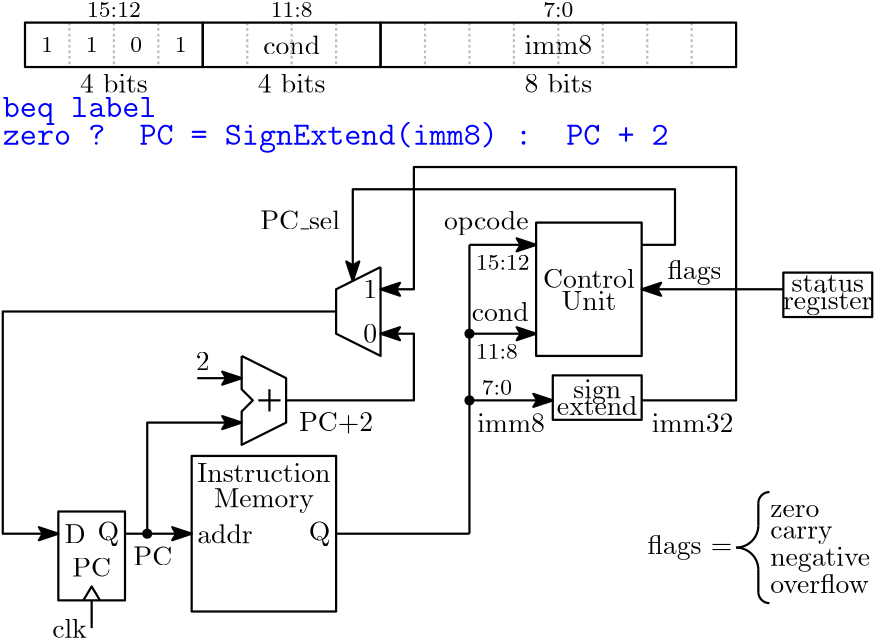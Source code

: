 <?xml version="1.0"?>
<!DOCTYPE ipe SYSTEM "ipe.dtd">
<ipe version="70218" creator="Ipe 7.2.23">
<info created="D:20190917234003" modified="D:20210413203548"/>
<ipestyle name="basic">
<symbol name="arrow/arc(spx)">
<path stroke="sym-stroke" fill="sym-stroke" pen="sym-pen">
0 0 m
-1 0.333 l
-1 -0.333 l
h
</path>
</symbol>
<symbol name="arrow/farc(spx)">
<path stroke="sym-stroke" fill="white" pen="sym-pen">
0 0 m
-1 0.333 l
-1 -0.333 l
h
</path>
</symbol>
<symbol name="arrow/ptarc(spx)">
<path stroke="sym-stroke" fill="sym-stroke" pen="sym-pen">
0 0 m
-1 0.333 l
-0.8 0 l
-1 -0.333 l
h
</path>
</symbol>
<symbol name="arrow/fptarc(spx)">
<path stroke="sym-stroke" fill="white" pen="sym-pen">
0 0 m
-1 0.333 l
-0.8 0 l
-1 -0.333 l
h
</path>
</symbol>
<symbol name="mark/circle(sx)" transformations="translations">
<path fill="sym-stroke">
0.6 0 0 0.6 0 0 e
0.4 0 0 0.4 0 0 e
</path>
</symbol>
<symbol name="mark/disk(sx)" transformations="translations">
<path fill="sym-stroke">
0.6 0 0 0.6 0 0 e
</path>
</symbol>
<symbol name="mark/fdisk(sfx)" transformations="translations">
<group>
<path fill="sym-fill">
0.5 0 0 0.5 0 0 e
</path>
<path fill="sym-stroke" fillrule="eofill">
0.6 0 0 0.6 0 0 e
0.4 0 0 0.4 0 0 e
</path>
</group>
</symbol>
<symbol name="mark/box(sx)" transformations="translations">
<path fill="sym-stroke" fillrule="eofill">
-0.6 -0.6 m
0.6 -0.6 l
0.6 0.6 l
-0.6 0.6 l
h
-0.4 -0.4 m
0.4 -0.4 l
0.4 0.4 l
-0.4 0.4 l
h
</path>
</symbol>
<symbol name="mark/square(sx)" transformations="translations">
<path fill="sym-stroke">
-0.6 -0.6 m
0.6 -0.6 l
0.6 0.6 l
-0.6 0.6 l
h
</path>
</symbol>
<symbol name="mark/fsquare(sfx)" transformations="translations">
<group>
<path fill="sym-fill">
-0.5 -0.5 m
0.5 -0.5 l
0.5 0.5 l
-0.5 0.5 l
h
</path>
<path fill="sym-stroke" fillrule="eofill">
-0.6 -0.6 m
0.6 -0.6 l
0.6 0.6 l
-0.6 0.6 l
h
-0.4 -0.4 m
0.4 -0.4 l
0.4 0.4 l
-0.4 0.4 l
h
</path>
</group>
</symbol>
<symbol name="mark/cross(sx)" transformations="translations">
<group>
<path fill="sym-stroke">
-0.43 -0.57 m
0.57 0.43 l
0.43 0.57 l
-0.57 -0.43 l
h
</path>
<path fill="sym-stroke">
-0.43 0.57 m
0.57 -0.43 l
0.43 -0.57 l
-0.57 0.43 l
h
</path>
</group>
</symbol>
<symbol name="arrow/fnormal(spx)">
<path stroke="sym-stroke" fill="white" pen="sym-pen">
0 0 m
-1 0.333 l
-1 -0.333 l
h
</path>
</symbol>
<symbol name="arrow/pointed(spx)">
<path stroke="sym-stroke" fill="sym-stroke" pen="sym-pen">
0 0 m
-1 0.333 l
-0.8 0 l
-1 -0.333 l
h
</path>
</symbol>
<symbol name="arrow/fpointed(spx)">
<path stroke="sym-stroke" fill="white" pen="sym-pen">
0 0 m
-1 0.333 l
-0.8 0 l
-1 -0.333 l
h
</path>
</symbol>
<symbol name="arrow/linear(spx)">
<path stroke="sym-stroke" pen="sym-pen">
-1 0.333 m
0 0 l
-1 -0.333 l
</path>
</symbol>
<symbol name="arrow/fdouble(spx)">
<path stroke="sym-stroke" fill="white" pen="sym-pen">
0 0 m
-1 0.333 l
-1 -0.333 l
h
-1 0 m
-2 0.333 l
-2 -0.333 l
h
</path>
</symbol>
<symbol name="arrow/double(spx)">
<path stroke="sym-stroke" fill="sym-stroke" pen="sym-pen">
0 0 m
-1 0.333 l
-1 -0.333 l
h
-1 0 m
-2 0.333 l
-2 -0.333 l
h
</path>
</symbol>
<anglesize name="22.5 deg" value="22.5"/>
<anglesize name="30 deg" value="30"/>
<anglesize name="45 deg" value="45"/>
<anglesize name="60 deg" value="60"/>
<anglesize name="90 deg" value="90"/>
<arrowsize name="large" value="10"/>
<arrowsize name="small" value="5"/>
<arrowsize name="tiny" value="3"/>
<color name="blue1" value="0 0 1"/>
<color name="blue2" value="0 0 0.933"/>
<color name="blue3" value="0 0 0.804"/>
<color name="blue4" value="0 0 0.545"/>
<color name="brown" value="0.647 0.165 0.165"/>
<color name="darkblue" value="0 0 0.545"/>
<color name="darkcyan" value="0 0.545 0.545"/>
<color name="darkgray" value="0.663"/>
<color name="darkgreen" value="0 0.392 0"/>
<color name="darkmagenta" value="0.545 0 0.545"/>
<color name="darkorange" value="1 0.549 0"/>
<color name="darkred" value="0.545 0 0"/>
<color name="gold" value="1 0.843 0"/>
<color name="gray" value="0.745"/>
<color name="green" value="0 1 0"/>
<color name="green1" value="0 1 0"/>
<color name="green2" value="0 0.933 0"/>
<color name="green3" value="0 0.804 0"/>
<color name="green4" value="0 0.545 0"/>
<color name="lightblue" value="0.678 0.847 0.902"/>
<color name="lightcyan" value="0.878 1 1"/>
<color name="lightgray" value="0.827"/>
<color name="lightgreen" value="0.565 0.933 0.565"/>
<color name="lightyellow" value="1 1 0.878"/>
<color name="navy" value="0 0 0.502"/>
<color name="orange" value="1 0.647 0"/>
<color name="pink" value="1 0.753 0.796"/>
<color name="purple" value="0.627 0.125 0.941"/>
<color name="red1" value="1 0 0"/>
<color name="red2" value="0.933 0 0"/>
<color name="red3" value="0.804 0 0"/>
<color name="red4" value="0.545 0 0"/>
<color name="seagreen" value="0.18 0.545 0.341"/>
<color name="turquoise" value="0.251 0.878 0.816"/>
<color name="violet" value="0.933 0.51 0.933"/>
<color name="yellow" value="1 1 0"/>
<dashstyle name="dash dot dotted" value="[4 2 1 2 1 2] 0"/>
<dashstyle name="dash dotted" value="[4 2 1 2] 0"/>
<dashstyle name="dashed1" value="[1] 0"/>
<dashstyle name="dashed2" value="[2] 0"/>
<dashstyle name="dashed3" value="[4] 0"/>
<dashstyle name="dotted1" value="[1 1] 0"/>
<dashstyle name="dotted2" value="[1 2] 0"/>
<dashstyle name="dotted3" value="[1 3] 0"/>
<gridsize name="1 pts" value="1"/>
<gridsize name="10 pts (~3.5 mm)" value="10"/>
<gridsize name="14 pts (~5 mm)" value="14"/>
<gridsize name="16 pts (~6 mm)" value="16"/>
<gridsize name="2 pts" value="2"/>
<gridsize name="20 pts (~7 mm)" value="20"/>
<gridsize name="28 pts (~10 mm)" value="28"/>
<gridsize name="32 pts (~12 mm)" value="32"/>
<gridsize name="4 pts" value="4"/>
<gridsize name="56 pts (~20 mm)" value="56"/>
<gridsize name="8 pts (~3 mm)" value="8"/>
<opacity name="10%" value="0.1"/>
<opacity name="30%" value="0.3"/>
<opacity name="50%" value="0.5"/>
<opacity name="75%" value="0.75"/>
<pen name="fat" value="1.2"/>
<pen name="heavier" value="0.8"/>
<pen name="ultrafat" value="2"/>
<symbolsize name="large" value="5"/>
<symbolsize name="small" value="2"/>
<symbolsize name="tiny" value="1.1"/>
<textsize name="Huge" value="\Huge"/>
<textsize name="LARGE" value="\LARGE"/>
<textsize name="Large" value="\Large"/>
<textsize name="footnote" value="\footnotesize"/>
<textsize name="huge" value="\huge"/>
<textsize name="large" value="\large"/>
<textsize name="small" value="\small"/>
<textsize name="tiny" value="\tiny"/>
<textstyle name="center" begin="\begin{center}" end="\end{center}"/>
<textstyle name="item" begin="\begin{itemize}\item{}" end="\end{itemize}"/>
<textstyle name="itemize" begin="\begin{itemize}" end="\end{itemize}"/>
<layout paper="600 234" origin="0 0" frame="600 234"/>
<tiling name="falling" angle="-60" step="4" width="1"/>
<tiling name="rising" angle="30" step="4" width="1"/>
</ipestyle>
<page>
<layer name="alpha"/>
<view layers="alpha" active="alpha"/>
<path layer="alpha" matrix="1 0 0 1 204 201" stroke="gray" dash="dashed1" pen="heavier">
16 24 m
16 8 l
</path>
<text matrix="1 0 0 1 28 -85" transformations="translations" pos="56 126" stroke="black" type="label" width="19.953" height="6.918" depth="0" halign="center" valign="center">addr</text>
<text matrix="1 0 0 1 38 -87" transformations="translations" pos="80 128" stroke="black" type="label" width="7.749" height="6.815" depth="1.93" halign="center" valign="center">Q</text>
<path matrix="1 0 0 1 -110 -499" stroke="black" pen="heavier">
182 568 m
182 512 l
234 512 l
234 568 l
h
</path>
<path matrix="1 0 0 1 0 -79" stroke="black" pen="heavier">
24 128 m
24 96 l
48 96 l
48 128 l
h
</path>
<path matrix="1 0 0 1 0 -7" stroke="black" pen="heavier">
33 24 m
36 29 l
39 24 l
</path>
<text matrix="1 0 0 1 14 -79" transformations="translations" pos="16 120" stroke="black" type="label" width="7.61" height="6.808" depth="0" halign="center" valign="center">D</text>
<text matrix="1 0 0 1 20 -91" transformations="translations" pos="16 120" stroke="black" type="label" width="13.975" height="6.808" depth="0" halign="center" valign="center">PC</text>
<text matrix="1 0 0 1 26 -79" transformations="translations" pos="16 120" stroke="black" type="label" width="7.749" height="6.815" depth="1.93" halign="center" valign="center">Q</text>
<text matrix="1 0 0 1 42 -63" transformations="translations" pos="56 126" stroke="black" type="label" width="47.959" height="6.808" depth="0" halign="center" valign="center">Instruction</text>
<text matrix="1 0 0 1 42 -73" transformations="translations" pos="56 126" stroke="black" type="label" width="36.004" height="6.815" depth="1.93" halign="center" valign="center">Memory</text>
<path matrix="1 0 0 1 0 -27" stroke="black" pen="heavier">
124 68 m
172 68 l
</path>
<path matrix="1 0 0 1 0 -79" stroke="black" pen="heavier" arrow="pointed/normal">
48 120 m
72 120 l
</path>
<path matrix="1 0 0 1 0 -71" stroke="black" pen="heavier" arrow="pointed/normal">
56 112 m
56 152 l
90 152 l
</path>
<use matrix="1 0 0 1 0 -71" name="mark/disk(sx)" pos="56 112" size="normal" stroke="black"/>
<text matrix="1 0 0 1 108 -39" transformations="translations" pos="16 120" stroke="black" type="label" width="26.705" height="6.808" depth="0.83" halign="center" valign="center">PC+2</text>
<path matrix="0 1 -1 0 250 -1" stroke="black" pen="heavier" arrow="pointed/normal">
98 176 m
98 160 l
</path>
<text matrix="1 0 0 1 60 -17" transformations="translations" pos="16 120" stroke="black" type="label" width="4.981" height="6.42" depth="0" halign="center" valign="center">2</text>
<text matrix="1 0 0 1 42 -87" transformations="translations" pos="16 120" stroke="black" type="label" width="13.975" height="6.808" depth="0" halign="center" valign="center">PC</text>
<path matrix="1 0 0 1 0 -27" stroke="black" pen="heavier" arrow="pointed/normal">
124 148 m
4 148 l
4 68 l
24 68 l
</path>
<text matrix="1 0 0 1 12 -113" transformations="translations" pos="16 120" stroke="black" type="label" width="12.453" height="6.918" depth="0" halign="center" valign="center">clk</text>
<path matrix="1 0 0 1 0 -17" stroke="black" pen="heavier">
36 24 m
36 34 l
</path>
<path matrix="1 0 0 1 12 9" stroke="black" pen="heavier">
184 144 m
184 96 l
222 96 l
222 144 l
h
</path>
<text matrix="1 0 0 1 122.05 27" transformations="translations" pos="56 126" stroke="black" type="label" width="30.441" height="6.926" depth="1.93" halign="center" valign="center">opcode</text>
<group matrix="1 0 0 1 0 -7">
<path stroke="black" pen="heavier">
90 112 m
90 100 l
94 96 l
90 92 l
90 80 l
106 88 l
106 104 l
90 112 l
</path>
<path matrix="1 0 0 1 28 -28" stroke="black" pen="heavier">
72 128 m
72 120 l
</path>
<path matrix="1 0 0 1 26 -28" stroke="black" pen="heavier">
70 124 m
78 124 l
</path>
</group>
<path matrix="1 0 0 1 28 -17" stroke="black" pen="heavier">
144 58 m
144 162 l
</path>
<path matrix="1 0 0 1 28 1" stroke="black" pen="heavier" arrow="pointed/normal">
144 144 m
168 144 l
</path>
<group matrix="1 0 0 1 12 14.9725">
<text matrix="1 0 0 1 147 -8" transformations="translations" pos="56 126" stroke="black" type="label" width="32.96" height="6.918" depth="0" halign="center" valign="center">Control</text>
<text matrix="1 0 0 1 147 -16" transformations="translations" pos="56 126" stroke="black" type="label" width="19.649" height="6.808" depth="0" halign="center" valign="center">Unit</text>
</group>
<path matrix="1 0 0 1 0 -11" stroke="black" pen="heavier" arrow="pointed/normal">
285 140 m
234 140 l
</path>
<text matrix="1 0 0 1 114.356 -19" transformations="translations" pos="60 155" stroke="black" type="label" width="19.289" height="5.136" depth="0" valign="baseline" size="footnote">15:12</text>
<path matrix="1 0 0 1 28 -27" stroke="black" pen="heavier" arrow="pointed/normal">
144 116 m
174 116 l
</path>
<use matrix="1 0 0 1 28 19" name="mark/disk(sx)" pos="144 70" size="normal" stroke="black"/>
<text matrix="1 0 0 1 -145.528 -35" transformations="translations" pos="322 126" stroke="black" type="label" width="10.821" height="5.136" depth="0" valign="baseline" size="footnote">7:0</text>
<path matrix="1 0 0 1 0 -19" stroke="black" pen="heavier" arrow="pointed/normal">
234 108 m
268 108 l
268 192 l
152 192 l
152 148 l
140 148 l
</path>
<path matrix="1 0 0 1 28 -27" stroke="black" pen="heavier" arrow="pointed/normal">
144 140 m
168 140 l
</path>
<text matrix="1 0 0 1 36.6725 -8.498" transformations="translations" pos="201 86" stroke="black" type="label" width="29.335" height="6.654" depth="0" valign="baseline">imm32</text>
<text matrix="1 0 0 1 -20.1765 113.673" transformations="translations" pos="212 100" stroke="black" type="label" width="24.353" height="6.654" depth="0" valign="baseline">imm8</text>
<text matrix="1 0 0 1 -103.24 127.541" transformations="translations" pos="201 86" stroke="black" type="label" width="20.479" height="6.918" depth="0" valign="baseline">cond</text>
<text matrix="1 0 0 1 -25.6445 72" transformations="translations" pos="60 155" stroke="black" type="label" width="19.289" height="5.136" depth="0" valign="baseline" size="footnote">15:12</text>
<text matrix="1 0 0 1 -221.528 101" transformations="translations" pos="322 126" stroke="black" type="label" width="15.055" height="5.136" depth="0" valign="baseline" size="footnote">11:8</text>
<text matrix="1 0 0 1 -165.411 106" transformations="translations" pos="364 121" stroke="black" type="label" width="10.821" height="5.136" depth="0" valign="baseline" size="footnote">7:0</text>
<path matrix="1 0 0 1 12 201" stroke="gray" dash="dashed1" pen="heavier">
16 24 m
16 8 l
</path>
<path matrix="1 0 0 1 28 201" stroke="gray" dash="dashed1" pen="heavier">
16 24 m
16 8 l
</path>
<path matrix="1 0 0 1 44 201" stroke="gray" dash="dashed1" pen="heavier">
16 24 m
16 8 l
</path>
<path matrix="1 0 0 1 60 201" stroke="gray" dash="dashed1" pen="heavier">
16 24 m
16 8 l
</path>
<path matrix="1 0 0 1 76 201" stroke="gray" dash="dashed1" pen="heavier">
16 24 m
16 8 l
</path>
<path matrix="1 0 0 1 92 201" stroke="gray" dash="dashed1" pen="heavier">
16 24 m
16 8 l
</path>
<path matrix="1 0 0 1 108 201" stroke="gray" dash="dashed1" pen="heavier">
16 24 m
16 8 l
</path>
<path matrix="1 0 0 1 124 201" stroke="gray" dash="dashed1" pen="heavier">
16 24 m
16 8 l
</path>
<path matrix="1 0 0 1 140 201" stroke="gray" dash="dashed1" pen="heavier">
16 24 m
16 8 l
</path>
<path matrix="1 0 0 1 156 201" stroke="gray" dash="dashed1" pen="heavier">
16 24 m
16 8 l
</path>
<path matrix="1 0 0 1 172 201" stroke="gray" dash="dashed1" pen="heavier">
16 24 m
16 8 l
</path>
<path matrix="1 0 0 1 188 201" stroke="gray" dash="dashed1" pen="heavier">
16 24 m
16 8 l
</path>
<path matrix="1 0 0 1 220 201" stroke="gray" dash="dashed1" pen="heavier">
16 24 m
16 8 l
</path>
<path matrix="1 0 0 1 236 201" stroke="gray" dash="dashed1" pen="heavier">
16 24 m
16 8 l
</path>
<path matrix="1 0 0 1 0 5" stroke="black" pen="heavier">
140 220 m
140 204 l
268 204 l
268 220 l
h
</path>
<path matrix="1 0 0 1 1 5" stroke="black" pen="heavier">
75 220 m
75 204 l
139 204 l
139 220 l
h
</path>
<path matrix="1 0 0 1 1 5" stroke="black" pen="heavier">
11 220 m
11 204 l
75 204 l
75 220 l
h
</path>
<text matrix="1 0 0 1 -79.2045 92.817" transformations="translations" pos="111 107" stroke="black" type="label" width="24.409" height="6.918" depth="0" valign="baseline">4 bits</text>
<text matrix="1 0 0 1 -15.2045 92.817" transformations="translations" pos="111 107" stroke="black" type="label" width="24.409" height="6.918" depth="0" valign="baseline">4 bits</text>
<text matrix="1 0 0 1 80.7955 92.817" transformations="translations" pos="111 107" stroke="black" type="label" width="24.409" height="6.918" depth="0" valign="baseline">8 bits</text>
<text matrix="1 0 0 1 -40 62" transformations="translations" pos="60 155" stroke="black" type="label" width="4.234" height="5.136" depth="0" halign="center" valign="center" size="footnote">1</text>
<text matrix="1 0 0 1 -8 62" transformations="translations" pos="60 155" stroke="black" type="label" width="4.234" height="5.136" depth="0" halign="center" valign="center" size="footnote">0</text>
<text matrix="1 0 0 1 -24 62" transformations="translations" pos="60 155" stroke="black" type="label" width="4.234" height="5.136" depth="0" halign="center" valign="center" size="footnote">1</text>
<text matrix="1 0 0 1 8 62" transformations="translations" pos="60 155" stroke="black" type="label" width="4.234" height="5.136" depth="0" halign="center" valign="center" size="footnote">1</text>
<path matrix="1 0 0 1 -36 -24" stroke="black" pen="heavier">
238 122 m
238 106 l
270 106 l
270 122 l
h
</path>
<text matrix="1 0 0 1 162 -33.8428" transformations="translations" pos="56 126" stroke="black" type="label" width="17.213" height="6.661" depth="1.93" halign="center" valign="center">sign</text>
<text matrix="1 0 0 1 162 -38.8428" transformations="translations" pos="56 126" stroke="black" type="label" width="29.058" height="6.918" depth="0" halign="center" valign="center">extend</text>
<text matrix="1 0 0 1 114.356 -51" transformations="translations" pos="60 155" stroke="black" type="label" width="15.055" height="5.136" depth="0" valign="baseline" size="footnote">11:8</text>
<text matrix="1 0 0 1 127.031 -5" transformations="translations" pos="56 126" stroke="black" type="label" width="20.479" height="6.918" depth="0" halign="center" valign="center">cond</text>
<use matrix="1 0 0 1 28 43" name="mark/disk(sx)" pos="144 70" size="normal" stroke="black"/>
<path matrix="-1 0 0 1 300 -663" stroke="black" pen="heavier">
160 800 m
160 768 l
176 776 l
176 792 l
160 800 l
</path>
<text matrix="-1 0 0 1 192.277 3" transformations="translations" pos="56 126" stroke="black" type="label" width="4.981" height="6.42" depth="0" halign="center" valign="center">1</text>
<text matrix="-1 0 0 1 192.277 -13" transformations="translations" pos="56 126" stroke="black" type="label" width="4.981" height="6.42" depth="0" halign="center" valign="center">0</text>
<text matrix="1 0 0 1 95 34" transformations="translations" pos="16 120" stroke="black" type="label" width="28.687" height="6.918" depth="0" halign="center" valign="center">PC\_sel</text>
<path matrix="1 0 0 1 0 -19" stroke="black" pen="heavier" rarrow="pointed/normal">
130 151 m
130 184 l
246 184 l
246 164 l
234 164 l
</path>
<text matrix="1 0 0 1 -26.208 -8.498" transformations="translations" pos="201 86" stroke="black" type="label" width="24.353" height="6.654" depth="0" valign="baseline">imm8</text>
<path matrix="1 0 0 1 0 -27" stroke="black" pen="heavier" arrow="pointed/normal">
106 116 m
152 116 l
152 140 l
140 140 l
</path>
<path matrix="1 0 0 1 47 13" stroke="black" pen="heavier">
238 122 m
238 106 l
270 106 l
270 122 l
h
</path>
<text matrix="1 0 0 1 245 5.1572" transformations="translations" pos="56 126" stroke="black" type="label" width="26.124" height="6.128" depth="0" halign="center" valign="center">status</text>
<text matrix="1 0 0 1 245 -1.8428" transformations="translations" pos="56 126" stroke="black" type="label" width="32.213" height="6.661" depth="1.93" halign="center" valign="center">register</text>
<text matrix="1 0 0 1 197 9.1572" transformations="translations" pos="56 126" stroke="black" type="label" width="19.427" height="6.926" depth="1.93" halign="center" valign="center">flags</text>
<text matrix="1 0 0 1 -12 39" transformations="translations" pos="16 152" stroke="blue1" type="label" width="55.367" height="7.303" depth="2.66" valign="baseline" size="large">\texttt{beq label}</text>
<text matrix="1 0 0 1 -12 29" transformations="translations" pos="16 152" stroke="blue1" type="label" width="239.925" height="8.299" depth="2.66" valign="baseline" size="large">\texttt{zero ? PC = SignExtend(imm8) : PC + 2}</text>
<text matrix="1 0 0 1 197 -89.8428" transformations="translations" pos="56 126" stroke="black" type="label" width="33.818" height="6.926" depth="1.93" halign="center" valign="center">flags = </text>
<path matrix="1 0 0 1 61 -12" stroke="black" pen="heavier">
215 64 m
215 56 l
</path>
<path matrix="1 0 0 1 61 -12" stroke="black" pen="heavier">
215 40 m
215 32 l
</path>
<path matrix="1 0 0 1 61 -8" stroke="black" pen="heavier">
215 60 m
-4 0 0 4 219 60 219 64 a
</path>
<path matrix="1 0 0 1 60 -12" stroke="black" pen="heavier">
220 28 m
0 -4 -4 0 220 32 216 32 a
</path>
<group matrix="1 0 0 1 61 -14">
<text matrix="1 0 0 1 172.144 -62.8428" transformations="translations" pos="56 126" stroke="black" type="label" width="17.739" height="4.289" depth="0" halign="center" valign="center">zero</text>
<text matrix="1 0 0 1 174.511 -71.5095" transformations="translations" pos="56 126" stroke="black" type="label" width="22.471" height="4.297" depth="1.93" halign="center" valign="center">carry</text>
<text matrix="1 0 0 1 181.263 -80.1761" transformations="translations" pos="56 126" stroke="black" type="label" width="35.976" height="6.661" depth="1.93" halign="center" valign="center">negative</text>
<text matrix="1 0 0 1 181 -88.8428" transformations="translations" pos="56 126" stroke="black" type="label" width="35.45" height="6.918" depth="0" halign="center" valign="center">overflow</text>
</group>
<path matrix="0 1 -1 0 380 -196" stroke="black" pen="heavier">
232 112 m
8 0 0 -8 224 112 224 104 a
</path>
<path matrix="1 0 0 1 44 -68" stroke="black" pen="heavier">
232 112 m
8 0 0 -8 224 112 224 104 a
</path>
</page>
</ipe>
